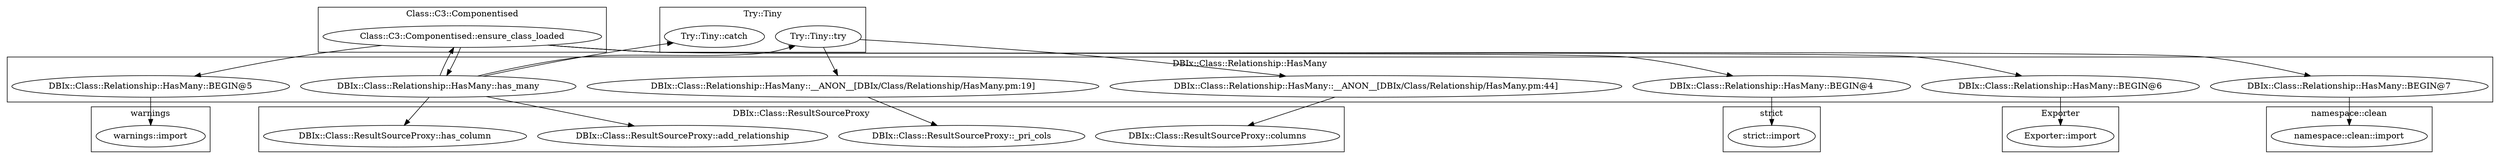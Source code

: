 digraph {
graph [overlap=false]
subgraph cluster_warnings {
	label="warnings";
	"warnings::import";
}
subgraph cluster_strict {
	label="strict";
	"strict::import";
}
subgraph cluster_DBIx_Class_ResultSourceProxy {
	label="DBIx::Class::ResultSourceProxy";
	"DBIx::Class::ResultSourceProxy::_pri_cols";
	"DBIx::Class::ResultSourceProxy::columns";
	"DBIx::Class::ResultSourceProxy::has_column";
	"DBIx::Class::ResultSourceProxy::add_relationship";
}
subgraph cluster_Exporter {
	label="Exporter";
	"Exporter::import";
}
subgraph cluster_Class_C3_Componentised {
	label="Class::C3::Componentised";
	"Class::C3::Componentised::ensure_class_loaded";
}
subgraph cluster_Try_Tiny {
	label="Try::Tiny";
	"Try::Tiny::catch";
	"Try::Tiny::try";
}
subgraph cluster_namespace_clean {
	label="namespace::clean";
	"namespace::clean::import";
}
subgraph cluster_DBIx_Class_Relationship_HasMany {
	label="DBIx::Class::Relationship::HasMany";
	"DBIx::Class::Relationship::HasMany::BEGIN@5";
	"DBIx::Class::Relationship::HasMany::has_many";
	"DBIx::Class::Relationship::HasMany::BEGIN@4";
	"DBIx::Class::Relationship::HasMany::__ANON__[DBIx/Class/Relationship/HasMany.pm:44]";
	"DBIx::Class::Relationship::HasMany::__ANON__[DBIx/Class/Relationship/HasMany.pm:19]";
	"DBIx::Class::Relationship::HasMany::BEGIN@6";
	"DBIx::Class::Relationship::HasMany::BEGIN@7";
}
"DBIx::Class::Relationship::HasMany::has_many" -> "Try::Tiny::try";
"DBIx::Class::Relationship::HasMany::BEGIN@6" -> "Exporter::import";
"Try::Tiny::try" -> "DBIx::Class::Relationship::HasMany::__ANON__[DBIx/Class/Relationship/HasMany.pm:19]";
"Try::Tiny::try" -> "DBIx::Class::Relationship::HasMany::__ANON__[DBIx/Class/Relationship/HasMany.pm:44]";
"DBIx::Class::Relationship::HasMany::has_many" -> "DBIx::Class::ResultSourceProxy::add_relationship";
"Class::C3::Componentised::ensure_class_loaded" -> "DBIx::Class::Relationship::HasMany::BEGIN@4";
"DBIx::Class::Relationship::HasMany::has_many" -> "Class::C3::Componentised::ensure_class_loaded";
"Class::C3::Componentised::ensure_class_loaded" -> "DBIx::Class::Relationship::HasMany::BEGIN@5";
"DBIx::Class::Relationship::HasMany::has_many" -> "Try::Tiny::catch";
"Class::C3::Componentised::ensure_class_loaded" -> "DBIx::Class::Relationship::HasMany::BEGIN@7";
"DBIx::Class::Relationship::HasMany::has_many" -> "DBIx::Class::ResultSourceProxy::has_column";
"DBIx::Class::Relationship::HasMany::BEGIN@5" -> "warnings::import";
"Class::C3::Componentised::ensure_class_loaded" -> "DBIx::Class::Relationship::HasMany::has_many";
"DBIx::Class::Relationship::HasMany::__ANON__[DBIx/Class/Relationship/HasMany.pm:19]" -> "DBIx::Class::ResultSourceProxy::_pri_cols";
"DBIx::Class::Relationship::HasMany::__ANON__[DBIx/Class/Relationship/HasMany.pm:44]" -> "DBIx::Class::ResultSourceProxy::columns";
"Class::C3::Componentised::ensure_class_loaded" -> "DBIx::Class::Relationship::HasMany::BEGIN@6";
"DBIx::Class::Relationship::HasMany::BEGIN@7" -> "namespace::clean::import";
"DBIx::Class::Relationship::HasMany::BEGIN@4" -> "strict::import";
}
